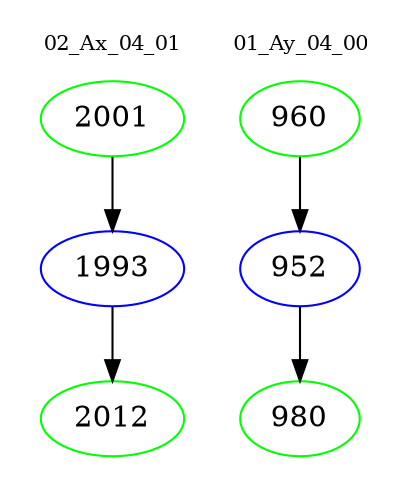digraph{
subgraph cluster_0 {
color = white
label = "02_Ax_04_01";
fontsize=10;
T0_2001 [label="2001", color="green"]
T0_2001 -> T0_1993 [color="black"]
T0_1993 [label="1993", color="blue"]
T0_1993 -> T0_2012 [color="black"]
T0_2012 [label="2012", color="green"]
}
subgraph cluster_1 {
color = white
label = "01_Ay_04_00";
fontsize=10;
T1_960 [label="960", color="green"]
T1_960 -> T1_952 [color="black"]
T1_952 [label="952", color="blue"]
T1_952 -> T1_980 [color="black"]
T1_980 [label="980", color="green"]
}
}
